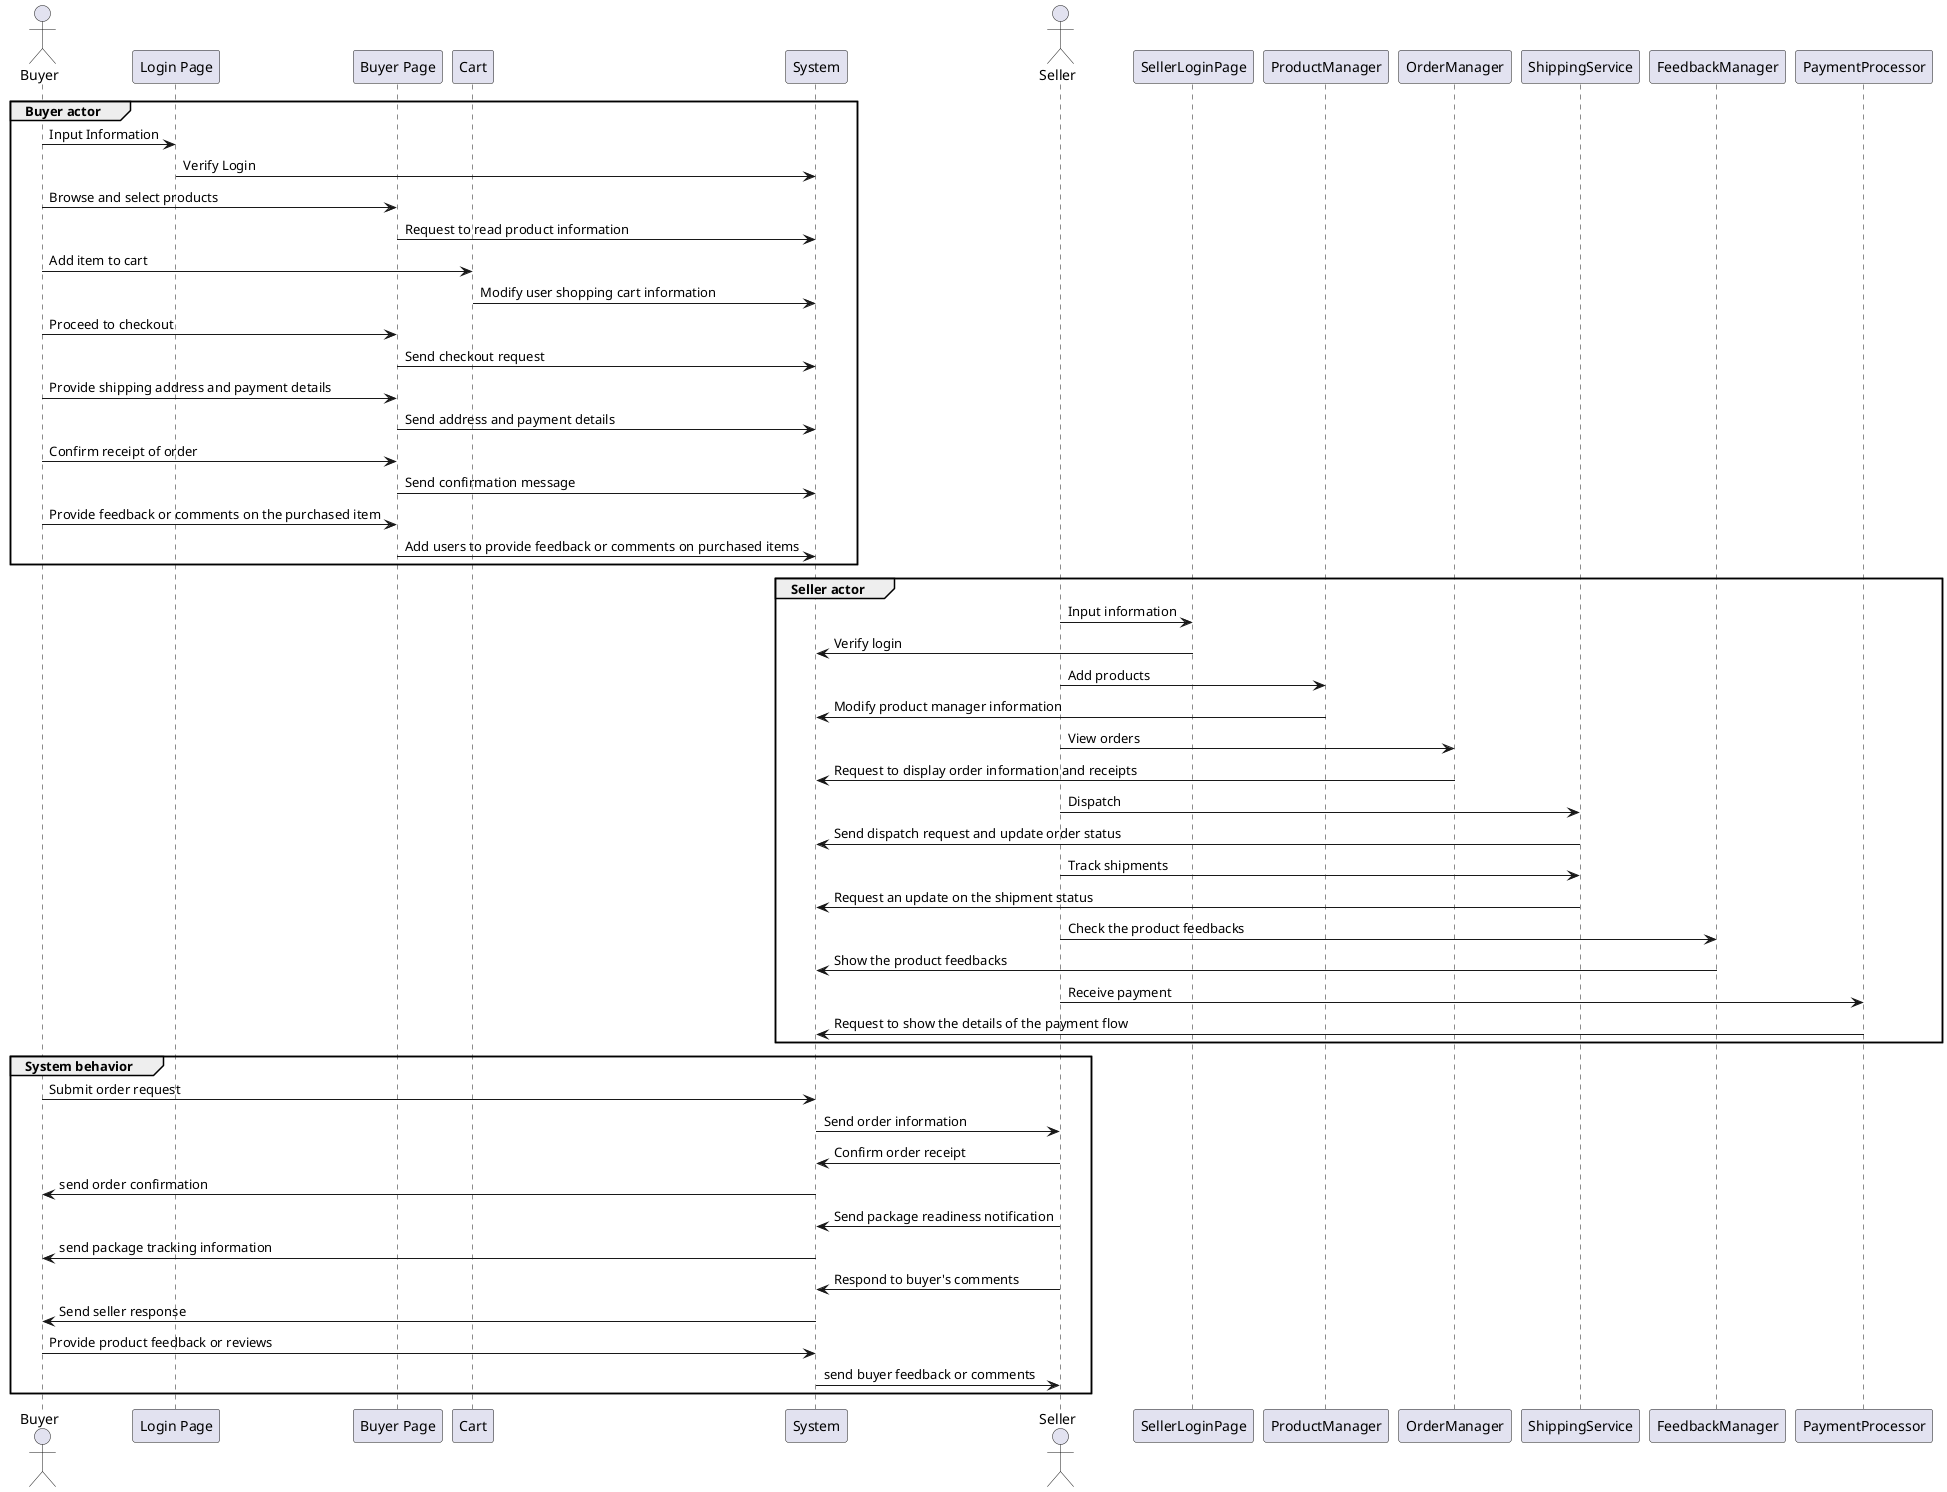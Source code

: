 @startuml
actor Buyer
participant "Login Page" as LoginPage
participant "Buyer Page" as BuyerPage
participant "Cart" as Cart


participant "System" as System



actor Seller

group Buyer actor
Buyer -> LoginPage: Input Information
LoginPage -> System: Verify Login
Buyer -> BuyerPage: Browse and select products
BuyerPage -> System: Request to read product information
Buyer -> Cart: Add item to cart
Cart -> System: Modify user shopping cart information
Buyer -> BuyerPage: Proceed to checkout
BuyerPage -> System: Send checkout request
Buyer -> BuyerPage: Provide shipping address and payment details
BuyerPage -> System: Send address and payment details
Buyer -> BuyerPage: Confirm receipt of order
BuyerPage -> System: Send confirmation message
Buyer -> BuyerPage: Provide feedback or comments on the purchased item
BuyerPage -> System: Add users to provide feedback or comments on purchased items
end

group Seller actor
Seller -> SellerLoginPage: Input information
SellerLoginPage -> System: Verify login
Seller -> ProductManager: Add products
ProductManager -> System: Modify product manager information
Seller -> OrderManager: View orders
OrderManager -> System: Request to display order information and receipts
Seller -> ShippingService: Dispatch
ShippingService -> System: Send dispatch request and update order status
Seller -> ShippingService: Track shipments
ShippingService -> System: Request an update on the shipment status
Seller -> FeedbackManager: Check the product feedbacks
FeedbackManager -> System: Show the product feedbacks
Seller -> PaymentProcessor: Receive payment
PaymentProcessor -> System: Request to show the details of the payment flow
end

group System behavior
Buyer -> System: Submit order request
System -> Seller: Send order information
Seller -> System: Confirm order receipt
System -> Buyer: send order confirmation
Seller -> System: Send package readiness notification
System -> Buyer: send package tracking information
Seller -> System: Respond to buyer's comments
System -> Buyer: Send seller response
Buyer -> System: Provide product feedback or reviews
System -> Seller: send buyer feedback or comments
end

'group seller behavior
'Seller -> System: Add products to the System
'Seller -> System: Receive and process orders
'Seller -> System: Prepare and send packages
'Seller -> System: Responding to buyer comments
'end

@enduml
